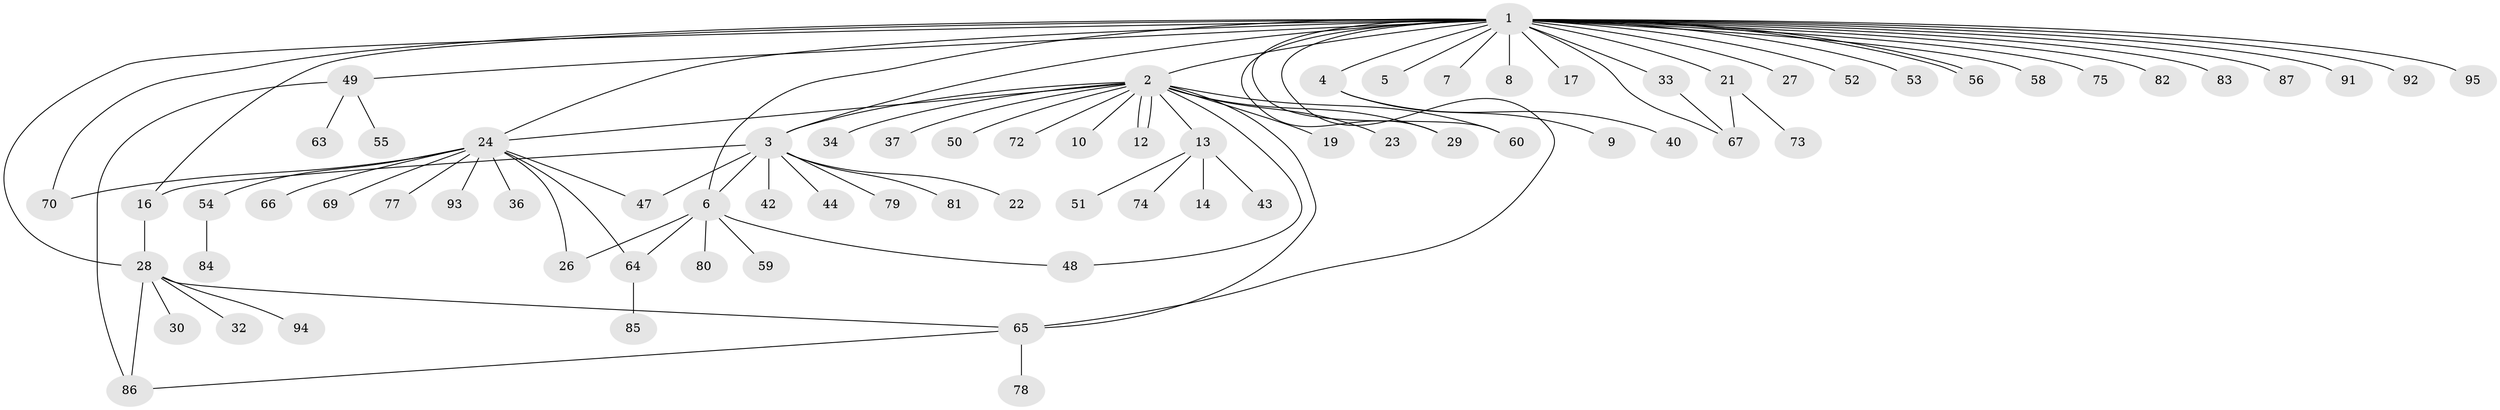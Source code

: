 // Generated by graph-tools (version 1.1) at 2025/51/02/27/25 19:51:56]
// undirected, 74 vertices, 93 edges
graph export_dot {
graph [start="1"]
  node [color=gray90,style=filled];
  1 [super="+18"];
  2 [super="+45"];
  3 [super="+11"];
  4;
  5;
  6 [super="+15"];
  7;
  8;
  9 [super="+90"];
  10;
  12 [super="+89"];
  13 [super="+39"];
  14;
  16 [super="+20"];
  17 [super="+57"];
  19;
  21 [super="+25"];
  22 [super="+41"];
  23 [super="+46"];
  24 [super="+35"];
  26;
  27;
  28 [super="+31"];
  29;
  30;
  32;
  33 [super="+38"];
  34;
  36 [super="+71"];
  37 [super="+61"];
  40;
  42;
  43;
  44;
  47;
  48;
  49 [super="+76"];
  50;
  51 [super="+62"];
  52;
  53;
  54;
  55;
  56;
  58;
  59 [super="+88"];
  60;
  63;
  64;
  65 [super="+68"];
  66;
  67;
  69;
  70;
  72;
  73;
  74;
  75;
  77;
  78;
  79;
  80;
  81;
  82;
  83;
  84;
  85;
  86;
  87;
  91;
  92;
  93;
  94;
  95;
  1 -- 2 [weight=3];
  1 -- 3 [weight=2];
  1 -- 4;
  1 -- 5;
  1 -- 6;
  1 -- 7;
  1 -- 8;
  1 -- 16;
  1 -- 17;
  1 -- 27;
  1 -- 28 [weight=2];
  1 -- 29;
  1 -- 33;
  1 -- 49;
  1 -- 53;
  1 -- 56;
  1 -- 56;
  1 -- 58;
  1 -- 60;
  1 -- 65;
  1 -- 67;
  1 -- 70;
  1 -- 75;
  1 -- 83;
  1 -- 87;
  1 -- 91;
  1 -- 95;
  1 -- 82;
  1 -- 52;
  1 -- 21 [weight=2];
  1 -- 92;
  1 -- 24;
  2 -- 3 [weight=2];
  2 -- 10;
  2 -- 12;
  2 -- 12;
  2 -- 13;
  2 -- 19;
  2 -- 23;
  2 -- 24;
  2 -- 29;
  2 -- 34;
  2 -- 37;
  2 -- 48;
  2 -- 50;
  2 -- 60;
  2 -- 72;
  2 -- 65;
  3 -- 6;
  3 -- 16;
  3 -- 22;
  3 -- 42;
  3 -- 47;
  3 -- 79;
  3 -- 81;
  3 -- 44;
  4 -- 9;
  4 -- 40;
  6 -- 26;
  6 -- 48;
  6 -- 59;
  6 -- 64;
  6 -- 80;
  13 -- 14;
  13 -- 43;
  13 -- 51;
  13 -- 74;
  16 -- 28;
  21 -- 67;
  21 -- 73;
  24 -- 26;
  24 -- 36;
  24 -- 54;
  24 -- 64;
  24 -- 66;
  24 -- 69;
  24 -- 70;
  24 -- 77;
  24 -- 93;
  24 -- 47;
  28 -- 30;
  28 -- 32;
  28 -- 86;
  28 -- 94;
  28 -- 65;
  33 -- 67;
  49 -- 55;
  49 -- 63;
  49 -- 86;
  54 -- 84;
  64 -- 85;
  65 -- 86;
  65 -- 78;
}
